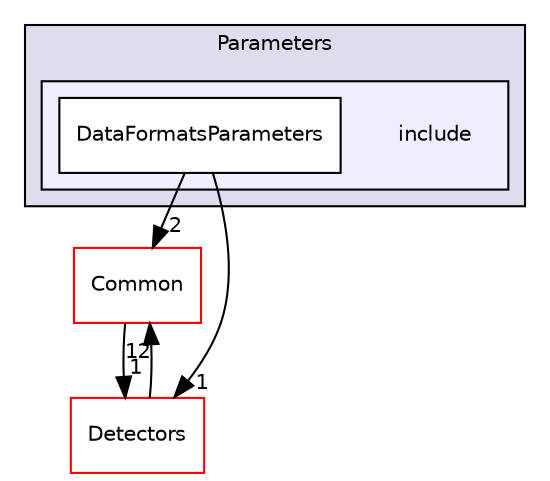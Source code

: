 digraph "/home/travis/build/AliceO2Group/AliceO2/DataFormats/Parameters/include" {
  bgcolor=transparent;
  compound=true
  node [ fontsize="10", fontname="Helvetica"];
  edge [ labelfontsize="10", labelfontname="Helvetica"];
  subgraph clusterdir_d462256f2f72f303235b8fb5b5a9f479 {
    graph [ bgcolor="#ddddee", pencolor="black", label="Parameters" fontname="Helvetica", fontsize="10", URL="dir_d462256f2f72f303235b8fb5b5a9f479.html"]
  subgraph clusterdir_04f156109dbc2fc51b99c265fe2b4a64 {
    graph [ bgcolor="#eeeeff", pencolor="black", label="" URL="dir_04f156109dbc2fc51b99c265fe2b4a64.html"];
    dir_04f156109dbc2fc51b99c265fe2b4a64 [shape=plaintext label="include"];
    dir_ba84ff22fb82a1ad72bd77f527e4e587 [shape=box label="DataFormatsParameters" color="black" fillcolor="white" style="filled" URL="dir_ba84ff22fb82a1ad72bd77f527e4e587.html"];
  }
  }
  dir_4ab6b4cc6a7edbff49100e9123df213f [shape=box label="Common" color="red" URL="dir_4ab6b4cc6a7edbff49100e9123df213f.html"];
  dir_2801adc79bf3c286b1b479858d2cade4 [shape=box label="Detectors" color="red" URL="dir_2801adc79bf3c286b1b479858d2cade4.html"];
  dir_ba84ff22fb82a1ad72bd77f527e4e587->dir_4ab6b4cc6a7edbff49100e9123df213f [headlabel="2", labeldistance=1.5 headhref="dir_000234_000009.html"];
  dir_ba84ff22fb82a1ad72bd77f527e4e587->dir_2801adc79bf3c286b1b479858d2cade4 [headlabel="1", labeldistance=1.5 headhref="dir_000234_000062.html"];
  dir_4ab6b4cc6a7edbff49100e9123df213f->dir_2801adc79bf3c286b1b479858d2cade4 [headlabel="1", labeldistance=1.5 headhref="dir_000009_000062.html"];
  dir_2801adc79bf3c286b1b479858d2cade4->dir_4ab6b4cc6a7edbff49100e9123df213f [headlabel="12", labeldistance=1.5 headhref="dir_000062_000009.html"];
}
